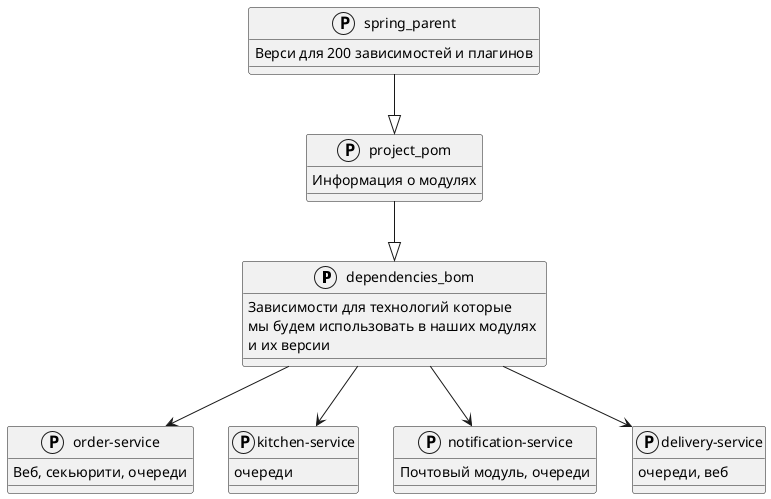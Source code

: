 @startuml
'https://plantuml.com/class-diagram

protocol         dependencies_bom
protocol         "order-service"
protocol         "kitchen-service"
protocol         "notification-service"
protocol         "delivery-service"
protocol         project_pom
protocol         spring_parent

spring_parent : Верси для 200 зависимостей и плагинов
project_pom : Информация о модулях
dependencies_bom : Зависимости для технологий которые\nмы будем использовать в наших модулях \nи их версии

"order-service" : Веб, секьюрити, очереди
"kitchen-service" : очереди
"notification-service" : Почтовый модуль, очереди
"delivery-service" : очереди, веб


project_pom <|-up- spring_parent
dependencies_bom <|-up- project_pom

"order-service" <-up- dependencies_bom
"kitchen-service" <-up- dependencies_bom
"notification-service" <-up- dependencies_bom
"delivery-service" <-up- dependencies_bom



@enduml